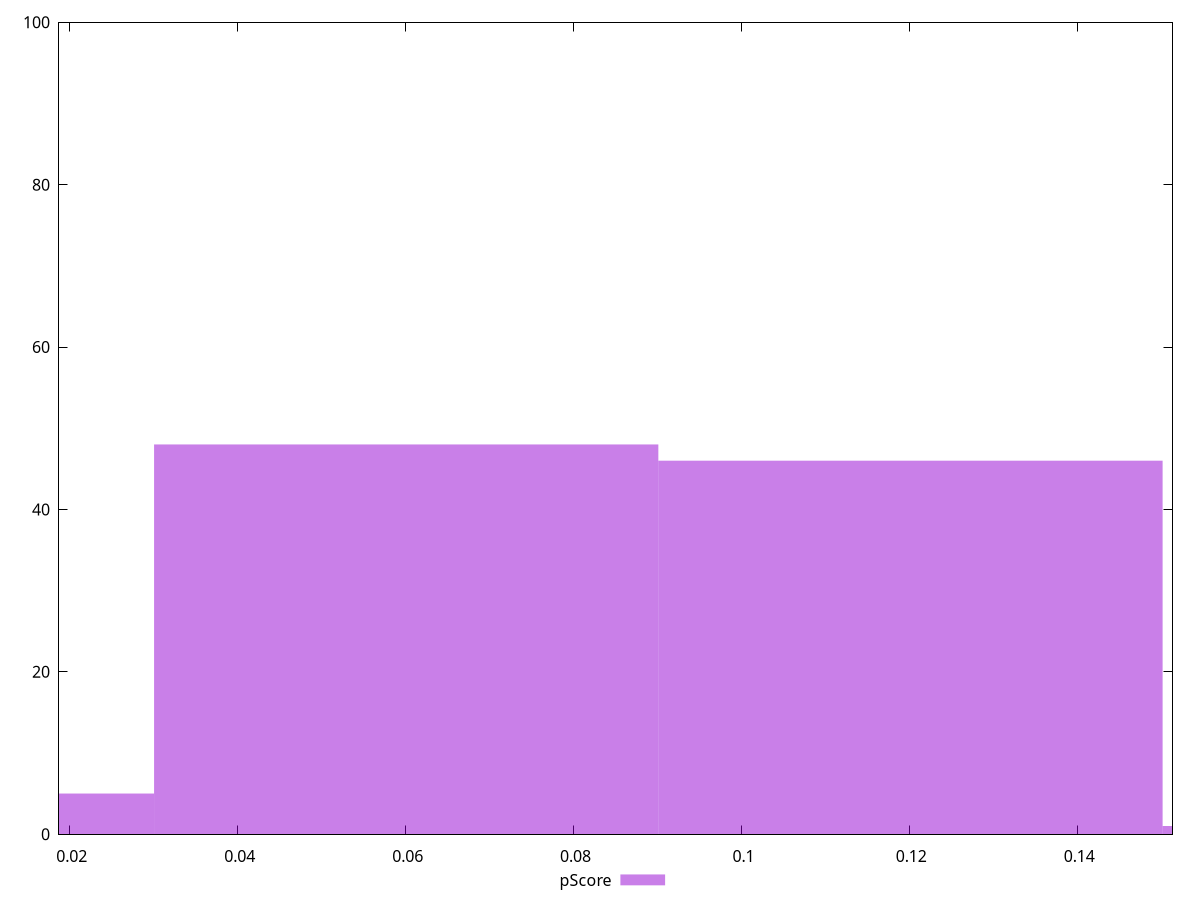 reset

$pScore <<EOF
0 5
0.060067573558975594 48
0.12013514711795119 46
0.18020272067692678 1
EOF

set key outside below
set boxwidth 0.060067573558975594
set xrange [0.01870845462365861:0.15134781744333908]
set yrange [0:100]
set trange [0:100]
set style fill transparent solid 0.5 noborder
set terminal svg size 640, 490 enhanced background rgb 'white'
set output "report_00011_2021-02-09T10:53:21.242Z/max-potential-fid/samples/pages/pScore/histogram.svg"

plot $pScore title "pScore" with boxes

reset
